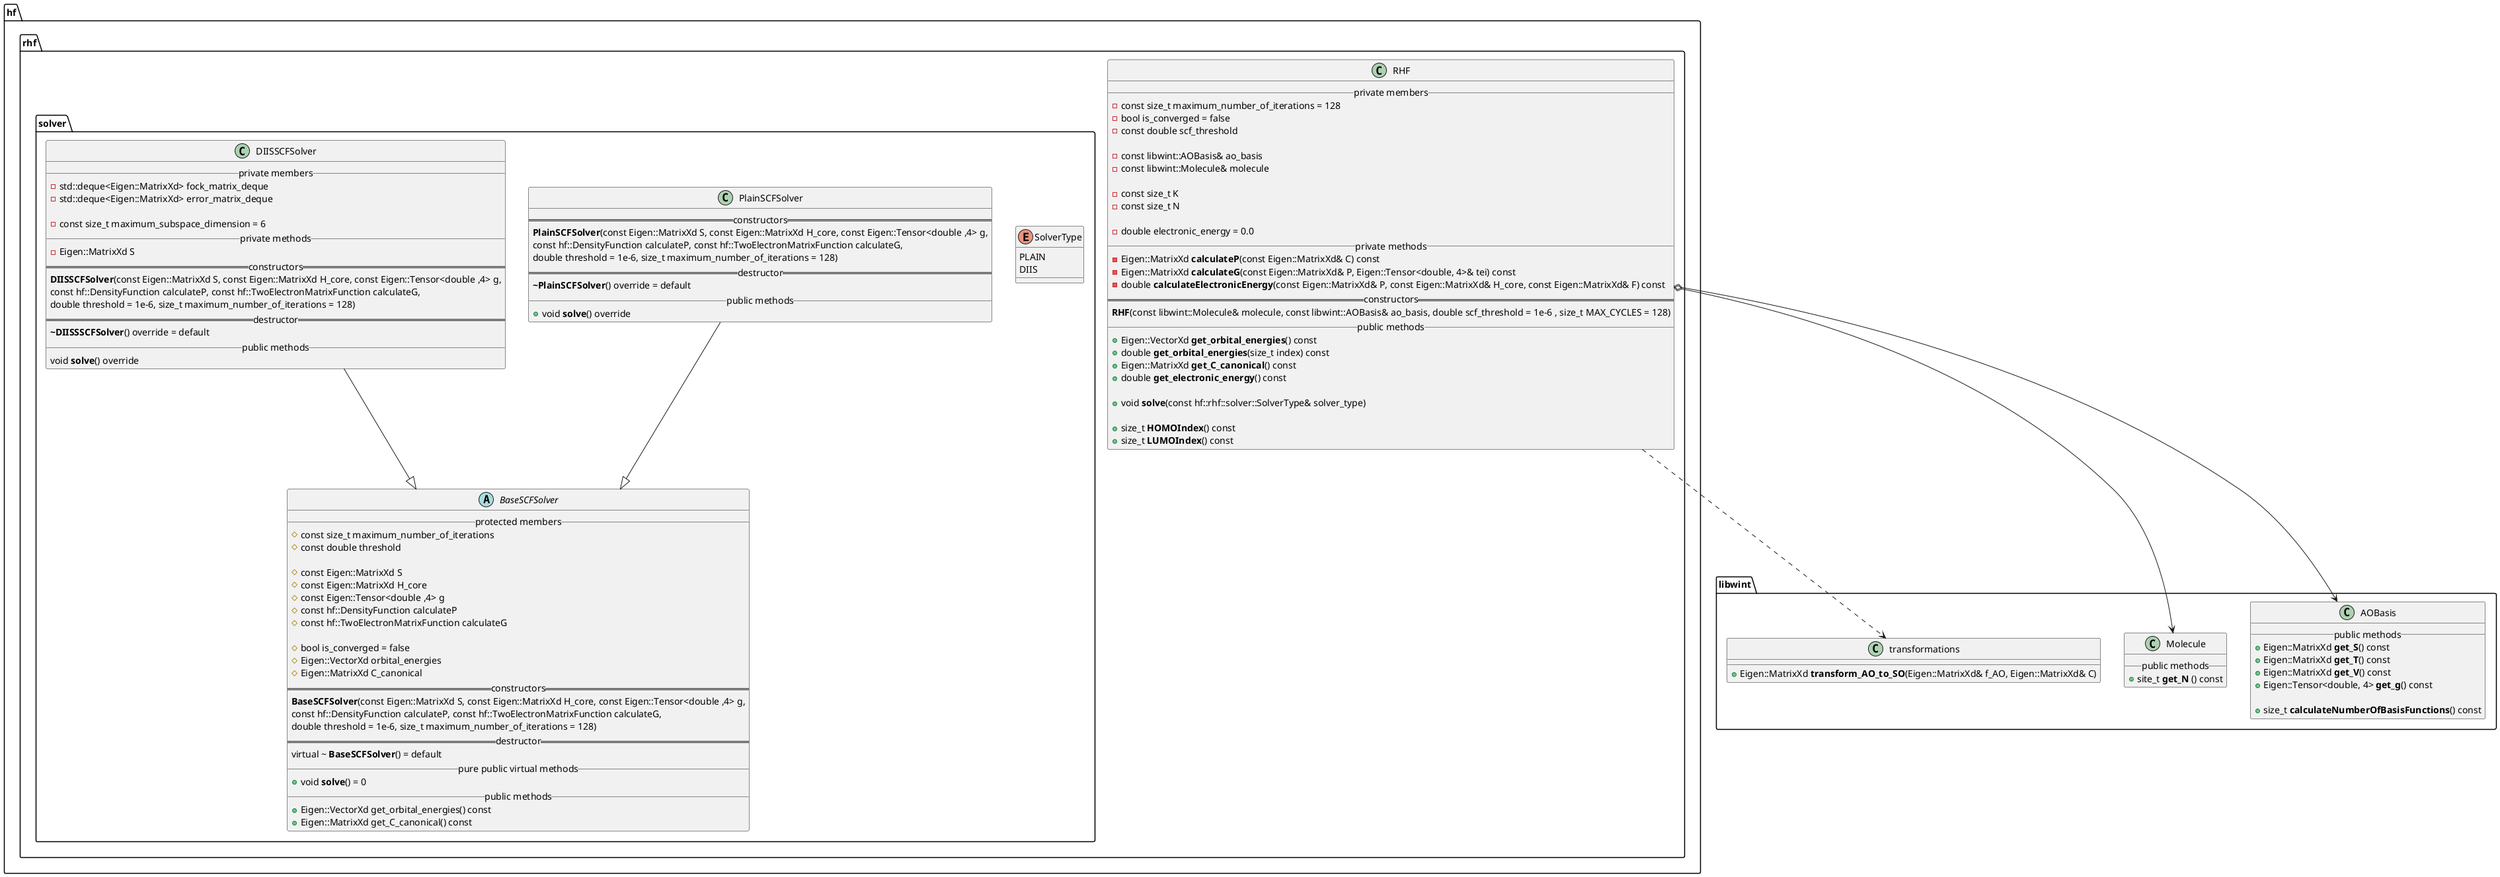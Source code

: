 @startuml


namespace libwint {

    class AOBasis {
        __ public methods __
            + Eigen::MatrixXd **get_S**() const
            + Eigen::MatrixXd **get_T**() const
            + Eigen::MatrixXd **get_V**() const
            + Eigen::Tensor<double, 4> **get_g**() const

            + size_t **calculateNumberOfBasisFunctions**() const
    }


    class Molecule {
        __ public methods __
            + site_t **get_N** () const
    }


    class transformations {
        + Eigen::MatrixXd **transform_AO_to_SO**(Eigen::MatrixXd& f_AO, Eigen::MatrixXd& C)
    }

}


namespace hf {
    namespace rhf {
        namespace solver {


            enum SolverType {
                PLAIN
                DIIS
            }

            abstract class BaseSCFSolver {
                __ protected members __
                    # const size_t maximum_number_of_iterations
                    # const double threshold

                    # const Eigen::MatrixXd S
                    # const Eigen::MatrixXd H_core
                    # const Eigen::Tensor<double ,4> g
                    # const hf::DensityFunction calculateP
                    # const hf::TwoElectronMatrixFunction calculateG

                    # bool is_converged = false
                    # Eigen::VectorXd orbital_energies
                    # Eigen::MatrixXd C_canonical
                == constructors ==
                    **BaseSCFSolver**(const Eigen::MatrixXd S, const Eigen::MatrixXd H_core, const Eigen::Tensor<double ,4> g,
                                      const hf::DensityFunction calculateP, const hf::TwoElectronMatrixFunction calculateG,
                                      double threshold = 1e-6, size_t maximum_number_of_iterations = 128)
                == destructor ==
                   virtual ~ **BaseSCFSolver**() = default
                __ pure public virtual methods __
                   + void **solve**() = 0
                __ public methods __
                   + Eigen::VectorXd get_orbital_energies() const
                   + Eigen::MatrixXd get_C_canonical() const
            }

            PlainSCFSolver --|> BaseSCFSolver
            class PlainSCFSolver {
                == constructors ==
                    **PlainSCFSolver**(const Eigen::MatrixXd S, const Eigen::MatrixXd H_core, const Eigen::Tensor<double ,4> g,
                                       const hf::DensityFunction calculateP, const hf::TwoElectronMatrixFunction calculateG,
                                       double threshold = 1e-6, size_t maximum_number_of_iterations = 128)
                == destructor ==
                    **~PlainSCFSolver**() override = default
                __ public methods __
                    + void **solve**() override
            }


            DIISSCFSolver --|> BaseSCFSolver
            class DIISSCFSolver {
                __ private members __
                    - std::deque<Eigen::MatrixXd> fock_matrix_deque
                    - std::deque<Eigen::MatrixXd> error_matrix_deque

                    - const size_t maximum_subspace_dimension = 6
                __ private methods __
                    - Eigen::MatrixXd S
                == constructors ==
                     **DIISSCFSolver**(const Eigen::MatrixXd S, const Eigen::MatrixXd H_core, const Eigen::Tensor<double ,4> g,
                                       const hf::DensityFunction calculateP, const hf::TwoElectronMatrixFunction calculateG,
                                       double threshold = 1e-6, size_t maximum_number_of_iterations = 128)
                == destructor ==
                    **~DIISSSCFSolver**() override = default
                __ public methods __
                    void **solve**() override
                    /' void **calculateErrorVector**() override  <= currently logistical issue here'/
            }
        }

        class RHF {
            __ private members __
                - const size_t maximum_number_of_iterations = 128
                - bool is_converged = false
                - const double scf_threshold

                - const libwint::AOBasis& ao_basis
                - const libwint::Molecule& molecule

                - const size_t K
                - const size_t N

                - double electronic_energy = 0.0
            __ private methods __
                - Eigen::MatrixXd **calculateP**(const Eigen::MatrixXd& C) const
                - Eigen::MatrixXd **calculateG**(const Eigen::MatrixXd& P, Eigen::Tensor<double, 4>& tei) const
                - double **calculateElectronicEnergy**(const Eigen::MatrixXd& P, const Eigen::MatrixXd& H_core, const Eigen::MatrixXd& F) const
            == constructors ==
                **RHF**(const libwint::Molecule& molecule, const libwint::AOBasis& ao_basis, double scf_threshold = 1e-6 , size_t MAX_CYCLES = 128)
            __ public methods __
                + Eigen::VectorXd **get_orbital_energies**() const
                + double **get_orbital_energies**(size_t index) const
                + Eigen::MatrixXd **get_C_canonical**() const
                + double **get_electronic_energy**() const

                + void **solve**(const hf::rhf::solver::SolverType& solver_type)

                + size_t **HOMOIndex**() const
                + size_t **LUMOIndex**() const
        }
    }
}



hf.rhf.RHF o--> libwint.AOBasis

hf.rhf.RHF o--> libwint.Molecule

hf.rhf.RHF ..> libwint.transformations

@enduml

